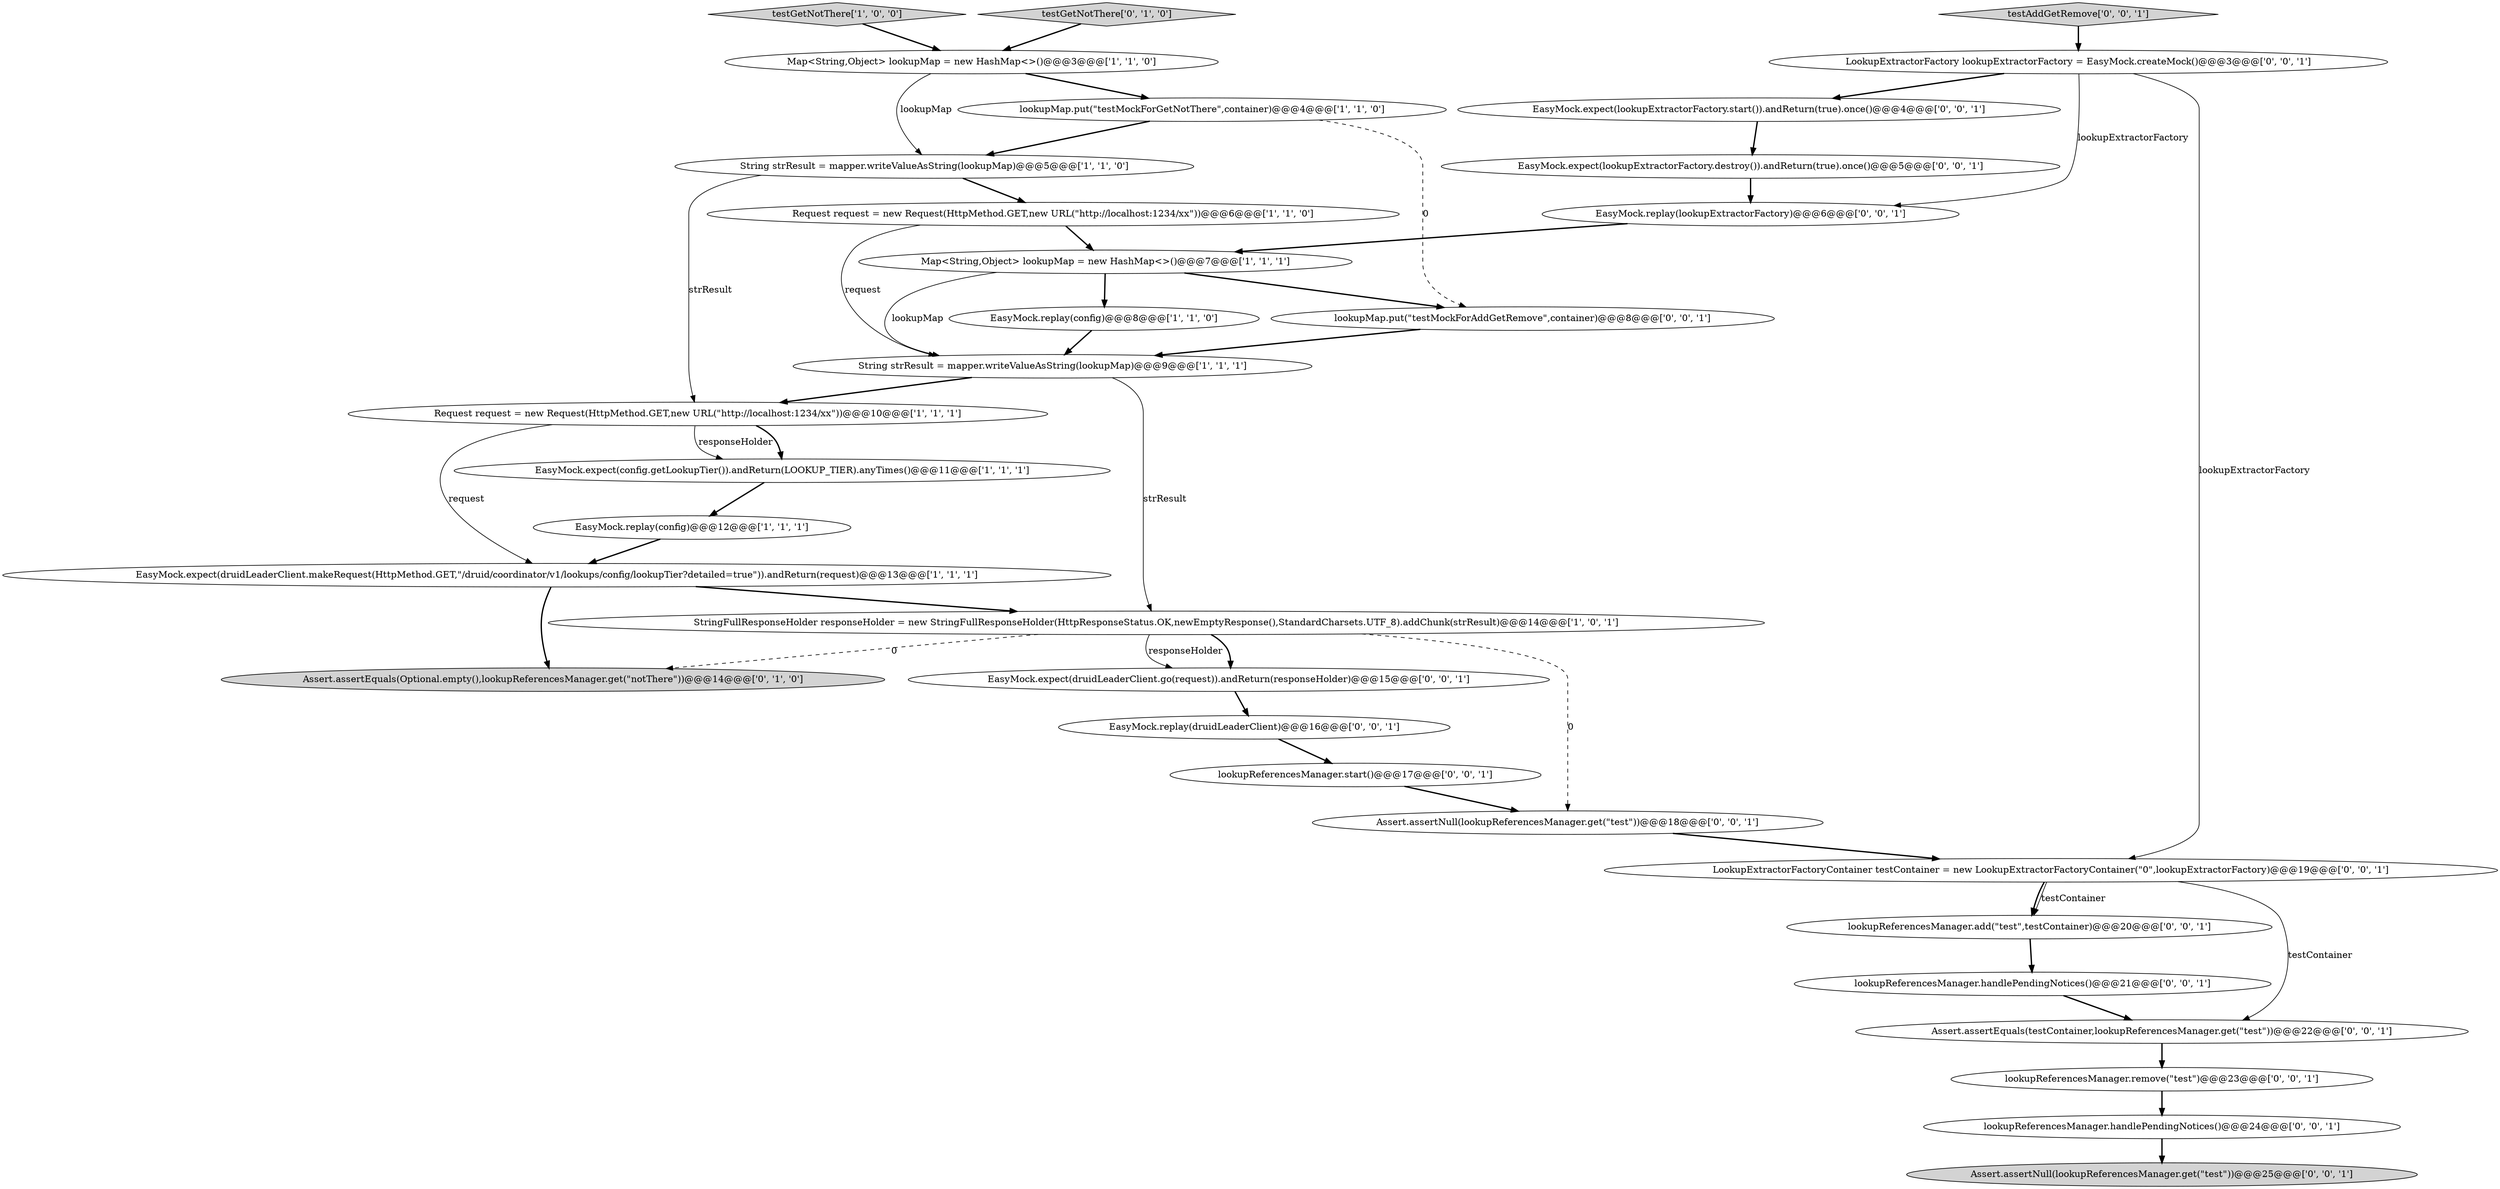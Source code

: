 digraph {
8 [style = filled, label = "EasyMock.replay(config)@@@8@@@['1', '1', '0']", fillcolor = white, shape = ellipse image = "AAA0AAABBB1BBB"];
3 [style = filled, label = "StringFullResponseHolder responseHolder = new StringFullResponseHolder(HttpResponseStatus.OK,newEmptyResponse(),StandardCharsets.UTF_8).addChunk(strResult)@@@14@@@['1', '0', '1']", fillcolor = white, shape = ellipse image = "AAA0AAABBB1BBB"];
12 [style = filled, label = "EasyMock.expect(config.getLookupTier()).andReturn(LOOKUP_TIER).anyTimes()@@@11@@@['1', '1', '1']", fillcolor = white, shape = ellipse image = "AAA0AAABBB1BBB"];
30 [style = filled, label = "EasyMock.replay(lookupExtractorFactory)@@@6@@@['0', '0', '1']", fillcolor = white, shape = ellipse image = "AAA0AAABBB3BBB"];
17 [style = filled, label = "lookupReferencesManager.add(\"test\",testContainer)@@@20@@@['0', '0', '1']", fillcolor = white, shape = ellipse image = "AAA0AAABBB3BBB"];
21 [style = filled, label = "EasyMock.expect(druidLeaderClient.go(request)).andReturn(responseHolder)@@@15@@@['0', '0', '1']", fillcolor = white, shape = ellipse image = "AAA0AAABBB3BBB"];
24 [style = filled, label = "lookupReferencesManager.handlePendingNotices()@@@24@@@['0', '0', '1']", fillcolor = white, shape = ellipse image = "AAA0AAABBB3BBB"];
2 [style = filled, label = "String strResult = mapper.writeValueAsString(lookupMap)@@@5@@@['1', '1', '0']", fillcolor = white, shape = ellipse image = "AAA0AAABBB1BBB"];
31 [style = filled, label = "lookupReferencesManager.handlePendingNotices()@@@21@@@['0', '0', '1']", fillcolor = white, shape = ellipse image = "AAA0AAABBB3BBB"];
20 [style = filled, label = "Assert.assertNull(lookupReferencesManager.get(\"test\"))@@@25@@@['0', '0', '1']", fillcolor = lightgray, shape = ellipse image = "AAA0AAABBB3BBB"];
22 [style = filled, label = "testAddGetRemove['0', '0', '1']", fillcolor = lightgray, shape = diamond image = "AAA0AAABBB3BBB"];
11 [style = filled, label = "String strResult = mapper.writeValueAsString(lookupMap)@@@9@@@['1', '1', '1']", fillcolor = white, shape = ellipse image = "AAA0AAABBB1BBB"];
26 [style = filled, label = "lookupMap.put(\"testMockForAddGetRemove\",container)@@@8@@@['0', '0', '1']", fillcolor = white, shape = ellipse image = "AAA0AAABBB3BBB"];
1 [style = filled, label = "EasyMock.replay(config)@@@12@@@['1', '1', '1']", fillcolor = white, shape = ellipse image = "AAA0AAABBB1BBB"];
15 [style = filled, label = "Assert.assertEquals(testContainer,lookupReferencesManager.get(\"test\"))@@@22@@@['0', '0', '1']", fillcolor = white, shape = ellipse image = "AAA0AAABBB3BBB"];
5 [style = filled, label = "Map<String,Object> lookupMap = new HashMap<>()@@@7@@@['1', '1', '1']", fillcolor = white, shape = ellipse image = "AAA0AAABBB1BBB"];
13 [style = filled, label = "testGetNotThere['0', '1', '0']", fillcolor = lightgray, shape = diamond image = "AAA0AAABBB2BBB"];
14 [style = filled, label = "Assert.assertEquals(Optional.empty(),lookupReferencesManager.get(\"notThere\"))@@@14@@@['0', '1', '0']", fillcolor = lightgray, shape = ellipse image = "AAA1AAABBB2BBB"];
6 [style = filled, label = "testGetNotThere['1', '0', '0']", fillcolor = lightgray, shape = diamond image = "AAA0AAABBB1BBB"];
10 [style = filled, label = "Map<String,Object> lookupMap = new HashMap<>()@@@3@@@['1', '1', '0']", fillcolor = white, shape = ellipse image = "AAA0AAABBB1BBB"];
16 [style = filled, label = "Assert.assertNull(lookupReferencesManager.get(\"test\"))@@@18@@@['0', '0', '1']", fillcolor = white, shape = ellipse image = "AAA0AAABBB3BBB"];
4 [style = filled, label = "lookupMap.put(\"testMockForGetNotThere\",container)@@@4@@@['1', '1', '0']", fillcolor = white, shape = ellipse image = "AAA0AAABBB1BBB"];
27 [style = filled, label = "EasyMock.expect(lookupExtractorFactory.start()).andReturn(true).once()@@@4@@@['0', '0', '1']", fillcolor = white, shape = ellipse image = "AAA0AAABBB3BBB"];
25 [style = filled, label = "EasyMock.replay(druidLeaderClient)@@@16@@@['0', '0', '1']", fillcolor = white, shape = ellipse image = "AAA0AAABBB3BBB"];
29 [style = filled, label = "LookupExtractorFactory lookupExtractorFactory = EasyMock.createMock()@@@3@@@['0', '0', '1']", fillcolor = white, shape = ellipse image = "AAA0AAABBB3BBB"];
0 [style = filled, label = "Request request = new Request(HttpMethod.GET,new URL(\"http://localhost:1234/xx\"))@@@6@@@['1', '1', '0']", fillcolor = white, shape = ellipse image = "AAA0AAABBB1BBB"];
23 [style = filled, label = "lookupReferencesManager.start()@@@17@@@['0', '0', '1']", fillcolor = white, shape = ellipse image = "AAA0AAABBB3BBB"];
28 [style = filled, label = "EasyMock.expect(lookupExtractorFactory.destroy()).andReturn(true).once()@@@5@@@['0', '0', '1']", fillcolor = white, shape = ellipse image = "AAA0AAABBB3BBB"];
7 [style = filled, label = "EasyMock.expect(druidLeaderClient.makeRequest(HttpMethod.GET,\"/druid/coordinator/v1/lookups/config/lookupTier?detailed=true\")).andReturn(request)@@@13@@@['1', '1', '1']", fillcolor = white, shape = ellipse image = "AAA0AAABBB1BBB"];
18 [style = filled, label = "LookupExtractorFactoryContainer testContainer = new LookupExtractorFactoryContainer(\"0\",lookupExtractorFactory)@@@19@@@['0', '0', '1']", fillcolor = white, shape = ellipse image = "AAA0AAABBB3BBB"];
9 [style = filled, label = "Request request = new Request(HttpMethod.GET,new URL(\"http://localhost:1234/xx\"))@@@10@@@['1', '1', '1']", fillcolor = white, shape = ellipse image = "AAA0AAABBB1BBB"];
19 [style = filled, label = "lookupReferencesManager.remove(\"test\")@@@23@@@['0', '0', '1']", fillcolor = white, shape = ellipse image = "AAA0AAABBB3BBB"];
25->23 [style = bold, label=""];
28->30 [style = bold, label=""];
22->29 [style = bold, label=""];
4->26 [style = dashed, label="0"];
5->11 [style = solid, label="lookupMap"];
29->27 [style = bold, label=""];
0->11 [style = solid, label="request"];
9->7 [style = solid, label="request"];
5->8 [style = bold, label=""];
11->3 [style = solid, label="strResult"];
18->15 [style = solid, label="testContainer"];
27->28 [style = bold, label=""];
3->16 [style = dashed, label="0"];
24->20 [style = bold, label=""];
16->18 [style = bold, label=""];
3->21 [style = bold, label=""];
12->1 [style = bold, label=""];
23->16 [style = bold, label=""];
15->19 [style = bold, label=""];
11->9 [style = bold, label=""];
3->14 [style = dashed, label="0"];
10->2 [style = solid, label="lookupMap"];
19->24 [style = bold, label=""];
5->26 [style = bold, label=""];
2->9 [style = solid, label="strResult"];
4->2 [style = bold, label=""];
7->14 [style = bold, label=""];
6->10 [style = bold, label=""];
7->3 [style = bold, label=""];
21->25 [style = bold, label=""];
8->11 [style = bold, label=""];
9->12 [style = solid, label="responseHolder"];
18->17 [style = solid, label="testContainer"];
10->4 [style = bold, label=""];
26->11 [style = bold, label=""];
30->5 [style = bold, label=""];
29->18 [style = solid, label="lookupExtractorFactory"];
18->17 [style = bold, label=""];
2->0 [style = bold, label=""];
1->7 [style = bold, label=""];
0->5 [style = bold, label=""];
13->10 [style = bold, label=""];
31->15 [style = bold, label=""];
29->30 [style = solid, label="lookupExtractorFactory"];
3->21 [style = solid, label="responseHolder"];
9->12 [style = bold, label=""];
17->31 [style = bold, label=""];
}
